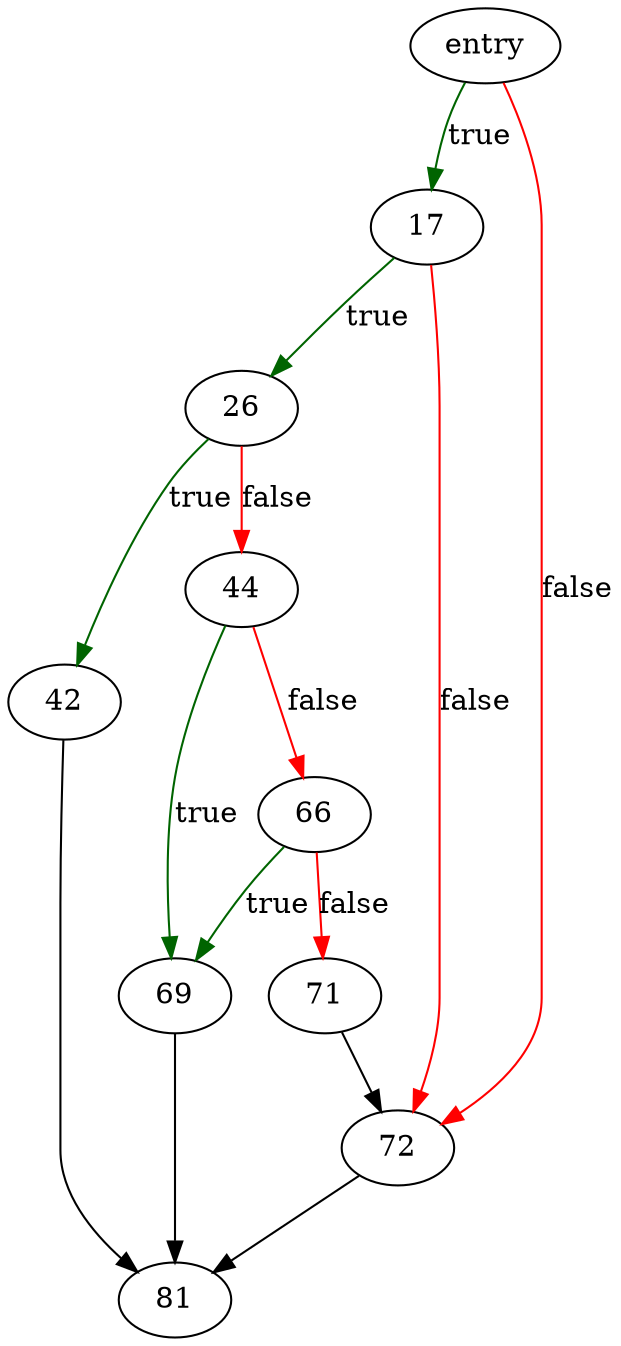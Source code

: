 digraph "walWriteToLog" {
	// Node definitions.
	4 [label=entry];
	17;
	26;
	42;
	44;
	66;
	69;
	71;
	72;
	81;

	// Edge definitions.
	4 -> 17 [
		color=darkgreen
		label=true
	];
	4 -> 72 [
		color=red
		label=false
	];
	17 -> 26 [
		color=darkgreen
		label=true
	];
	17 -> 72 [
		color=red
		label=false
	];
	26 -> 42 [
		color=darkgreen
		label=true
	];
	26 -> 44 [
		color=red
		label=false
	];
	42 -> 81;
	44 -> 66 [
		color=red
		label=false
	];
	44 -> 69 [
		color=darkgreen
		label=true
	];
	66 -> 69 [
		color=darkgreen
		label=true
	];
	66 -> 71 [
		color=red
		label=false
	];
	69 -> 81;
	71 -> 72;
	72 -> 81;
}